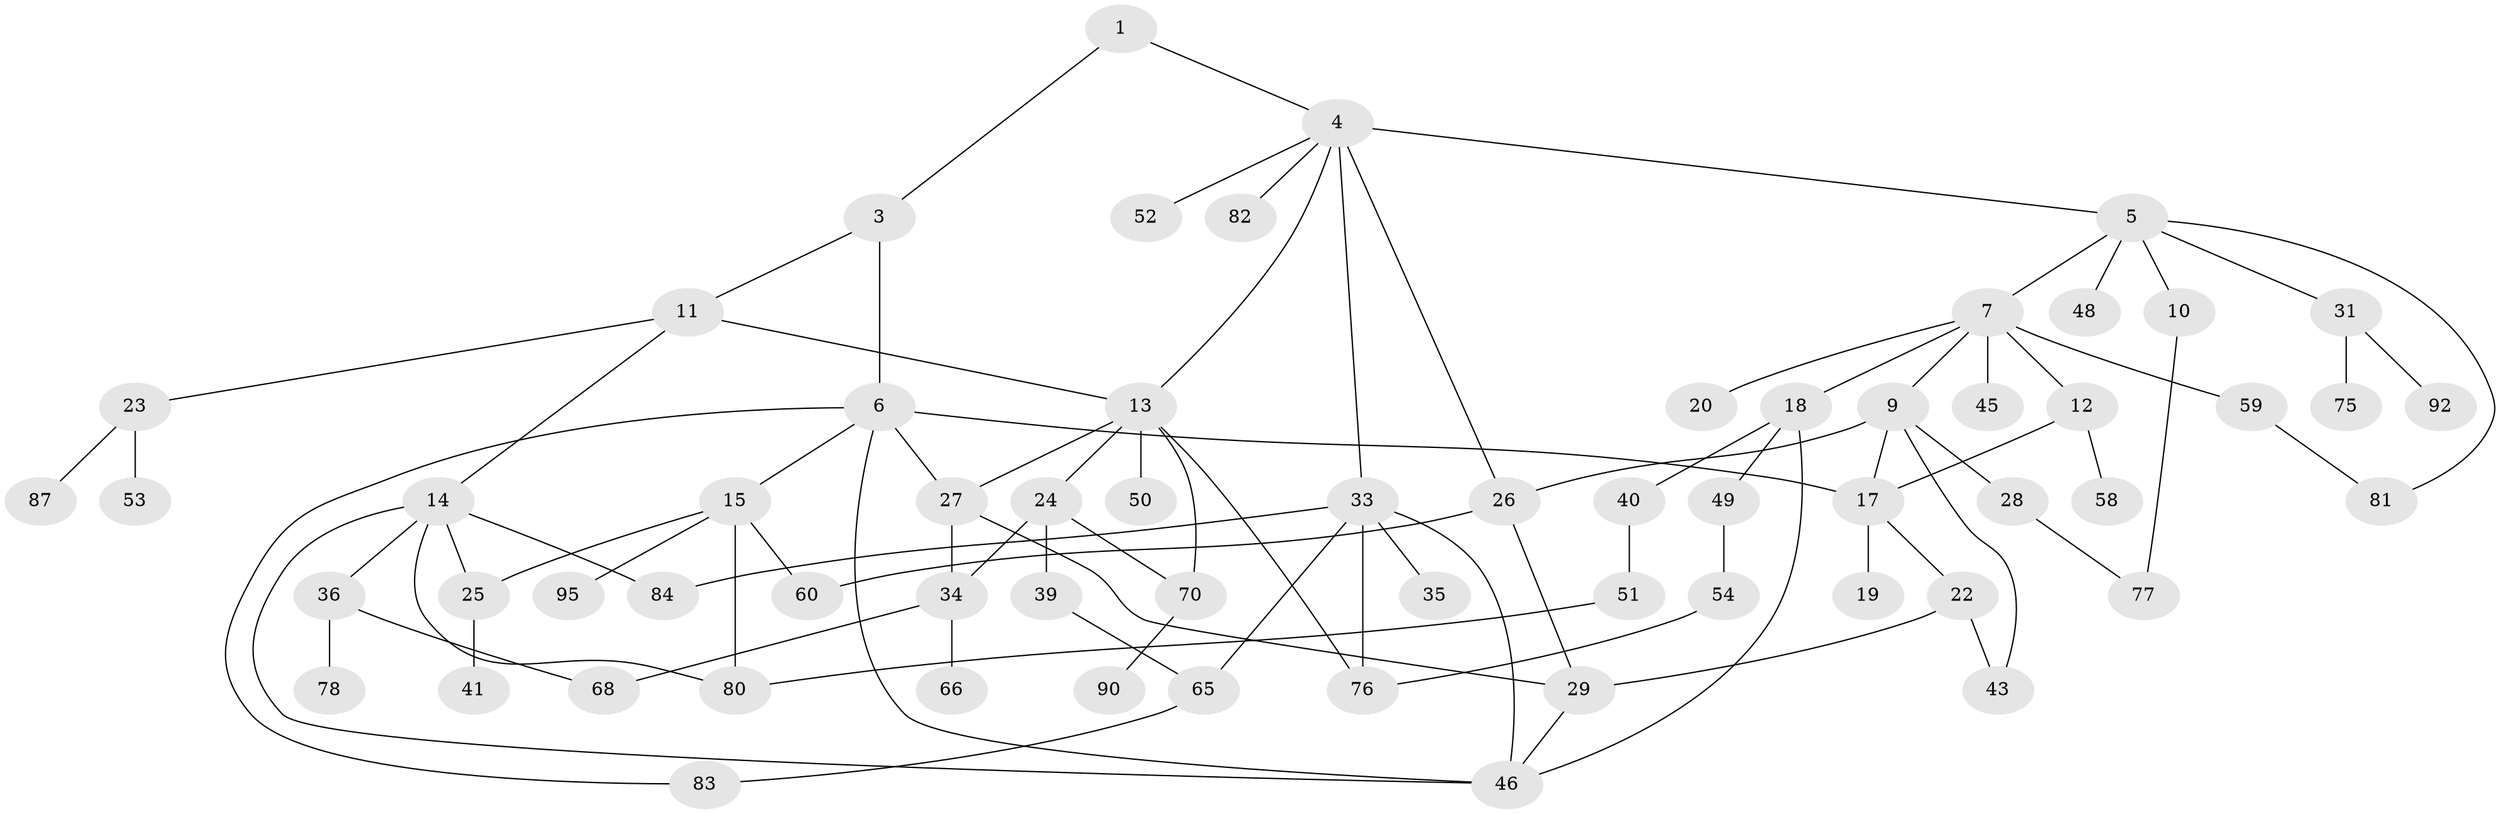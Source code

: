// original degree distribution, {1: 0.2736842105263158, 3: 0.24210526315789474, 4: 0.10526315789473684, 6: 0.05263157894736842, 5: 0.05263157894736842, 2: 0.2736842105263158}
// Generated by graph-tools (version 1.1) at 2025/10/02/27/25 16:10:51]
// undirected, 63 vertices, 88 edges
graph export_dot {
graph [start="1"]
  node [color=gray90,style=filled];
  1 [super="+2"];
  3 [super="+16"];
  4 [super="+21"];
  5;
  6 [super="+69"];
  7 [super="+8"];
  9 [super="+37"];
  10 [super="+94"];
  11;
  12 [super="+38"];
  13 [super="+32"];
  14 [super="+42"];
  15 [super="+30"];
  17 [super="+56"];
  18;
  19;
  20 [super="+72"];
  22 [super="+67"];
  23 [super="+44"];
  24 [super="+62"];
  25;
  26 [super="+63"];
  27 [super="+57"];
  28 [super="+89"];
  29;
  31 [super="+64"];
  33 [super="+47"];
  34 [super="+91"];
  35 [super="+88"];
  36;
  39 [super="+61"];
  40 [super="+85"];
  41 [super="+71"];
  43 [super="+86"];
  45;
  46 [super="+55"];
  48;
  49;
  50;
  51 [super="+74"];
  52;
  53;
  54;
  58;
  59;
  60;
  65;
  66;
  68 [super="+79"];
  70 [super="+73"];
  75;
  76;
  77;
  78;
  80;
  81;
  82;
  83 [super="+93"];
  84;
  87;
  90;
  92;
  95;
  1 -- 3;
  1 -- 4;
  3 -- 6;
  3 -- 11;
  4 -- 5;
  4 -- 52;
  4 -- 82;
  4 -- 33 [weight=2];
  4 -- 26;
  4 -- 13;
  5 -- 7;
  5 -- 10;
  5 -- 31;
  5 -- 48;
  5 -- 81;
  6 -- 15;
  6 -- 17;
  6 -- 27;
  6 -- 46;
  6 -- 83;
  7 -- 18;
  7 -- 59;
  7 -- 20;
  7 -- 9;
  7 -- 12;
  7 -- 45;
  9 -- 28;
  9 -- 43;
  9 -- 26;
  9 -- 17;
  10 -- 77;
  11 -- 13;
  11 -- 14;
  11 -- 23;
  12 -- 58;
  12 -- 17;
  13 -- 24;
  13 -- 27;
  13 -- 76;
  13 -- 50;
  13 -- 70;
  14 -- 25;
  14 -- 36;
  14 -- 84;
  14 -- 80;
  14 -- 46;
  15 -- 95;
  15 -- 80;
  15 -- 60;
  15 -- 25;
  17 -- 19;
  17 -- 22;
  18 -- 40;
  18 -- 46;
  18 -- 49;
  22 -- 29;
  22 -- 43;
  23 -- 87;
  23 -- 53;
  24 -- 39;
  24 -- 70;
  24 -- 34;
  25 -- 41;
  26 -- 29;
  26 -- 60;
  27 -- 34;
  27 -- 29;
  28 -- 77;
  29 -- 46;
  31 -- 92;
  31 -- 75;
  33 -- 35;
  33 -- 76;
  33 -- 84;
  33 -- 65;
  33 -- 46;
  34 -- 66;
  34 -- 68;
  36 -- 68;
  36 -- 78;
  39 -- 65;
  40 -- 51;
  49 -- 54;
  51 -- 80;
  54 -- 76;
  59 -- 81;
  65 -- 83;
  70 -- 90;
}
